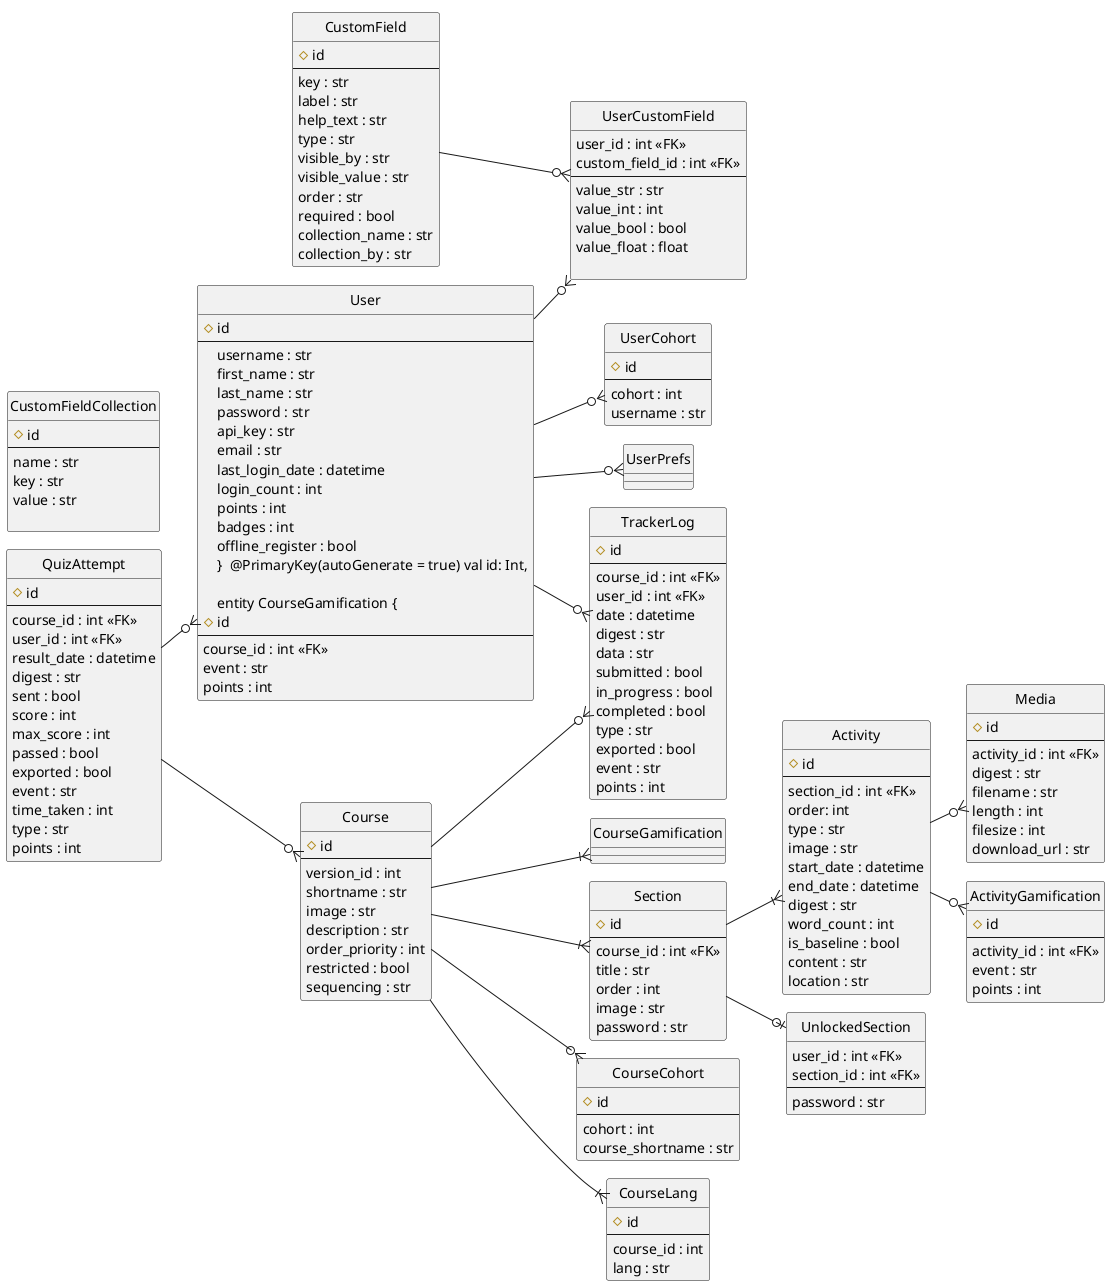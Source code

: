 @startuml
!pragma layout smetana

left to right direction
hide circle

entity Course {
  #id
  --
  version_id : int
  shortname : str
  image : str
  description : str
  order_priority : int
  restricted : bool
  sequencing : str
}

entity Section {
  #id
  --
  course_id : int <<FK>>
  title : str
  order : int
  image : str
  password : str
}

entity Activity {
  #id
  --
  section_id : int <<FK>>
  order: int
  type : str
  image : str
  start_date : datetime
  end_date : datetime
  digest : str
  word_count : int
  is_baseline : bool
  content : str
  location : str
}

entity UnlockedSection {
  user_id : int <<FK>>
  section_id : int <<FK>>
  --
  password : str
}

entity Media {
  #id
  --
  activity_id : int <<FK>>
  digest : str
  filename : str
  length : int
  filesize : int
  download_url : str
}

entity TrackerLog {
  #id
  --
  course_id : int <<FK>>
  user_id : int <<FK>>
  date : datetime
  digest : str
  data : str
  submitted : bool
  in_progress : bool
  completed : bool
  type : str
  exported : bool
  event : str
  points : int
}

entity QuizAttempt {
  #id
  --
  course_id : int <<FK>>
  user_id : int <<FK>>
  result_date : datetime
  digest : str
  sent : bool
  score : int
  max_score : int
  passed : bool
  exported : bool
  event : str
  time_taken : int
  type : str
  points : int
}

entity User {
  #id
  --
  username : str
  first_name : str
  last_name : str
  password : str
  api_key : str
  email : str
  last_login_date : datetime
  login_count : int
  points : int
  badges : int
  offline_register : bool
}  @PrimaryKey(autoGenerate = true) val id: Int,

entity CourseGamification {
  #id
  --
  course_id : int <<FK>>
  event : str
  points : int
}

entity ActivityGamification {
  #id
  --
  activity_id : int <<FK>>
  event : str
  points : int
}

entity UserCustomField {
  user_id : int <<FK>>
  custom_field_id : int <<FK>>
  --
  value_str : str
  value_int : int
  value_bool : bool
  value_float : float

}

entity CustomField {
  #id
  --
  key : str
  label : str
  help_text : str
  type : str
  visible_by : str
  visible_value : str
  order : str
  required : bool
  collection_name : str
  collection_by : str
}

entity CustomFieldCollection {
  #id
  --
  name : str
  key : str
  value : str

}

entity CourseCohort {
  #id
  --
  cohort : int
  course_shortname : str
}

entity UserCohort {
  #id
  --
  cohort : int
  username : str
}

entity CourseLang {
  #id
  --
  course_id : int
  lang : str
}


Course --|{ Section
Course --|{ CourseGamification
Course --|{ CourseLang
Course --o{ CourseCohort
Course --o{ TrackerLog

Section --|{ Activity
Section --o| UnlockedSection

Activity --o{ Media
Activity --o{ ActivityGamification

QuizAttempt --o{ User
QuizAttempt --o{ Course

User --o{ TrackerLog
User --o{ UserCustomField
User --o{ UserPrefs
User --o{ UserCohort

CustomField --o{ UserCustomField






@enduml